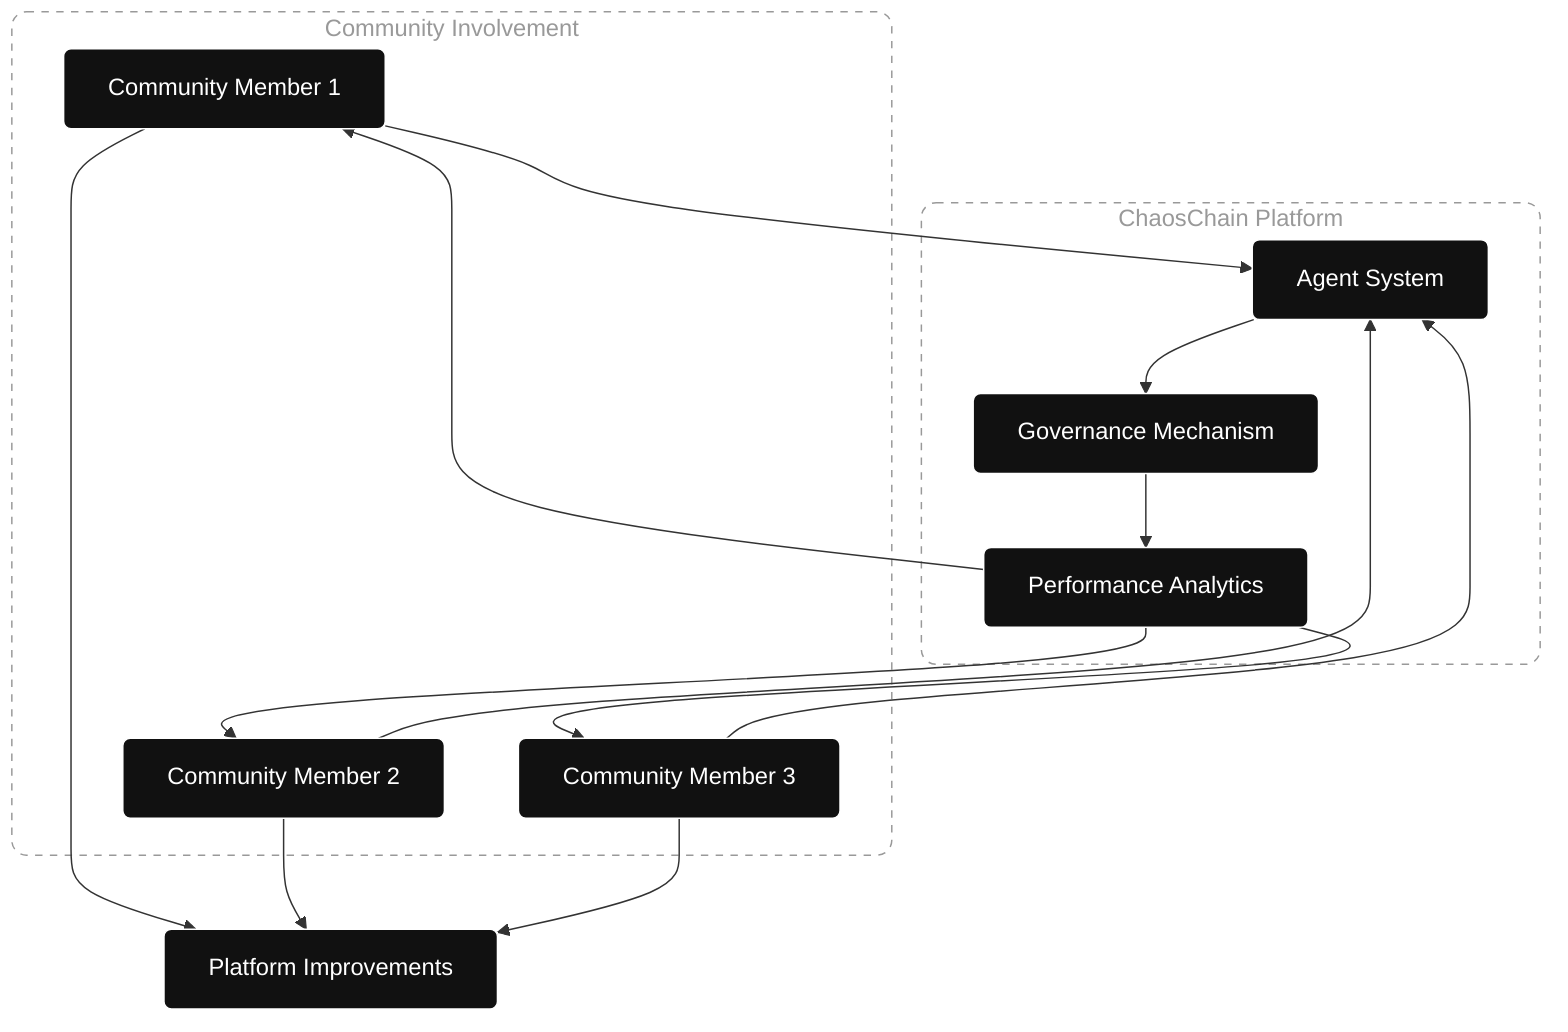 flowchart TD
    CM1[Community Member 1] --> AG[Agent System]
    CM2[Community Member 2] --> AG
    CM3[Community Member 3] --> AG
    
    AG --> GOV[Governance Mechanism]
    GOV --> AN[Performance Analytics]
    AN --> CM1
    AN --> CM2
    AN --> CM3
    
    CM1 --> PI[Platform Improvements]
    CM2 --> PI
    CM3 --> PI

    subgraph CI[Community Involvement]
        CM1
        CM2
        CM3
    end
    
    subgraph CP[ChaosChain Platform]
        AG
        GOV
        AN
    end

    %% Sleek black design with white accents
    classDef default fill:#111,stroke:#fff,color:#fff,stroke-width:1px,rx:5,ry:5
    classDef container fill:transparent,stroke:#999,stroke-width:1px,stroke-dasharray:5 5,color:#999,rx:10,ry:10

    class CI container
    class CP container